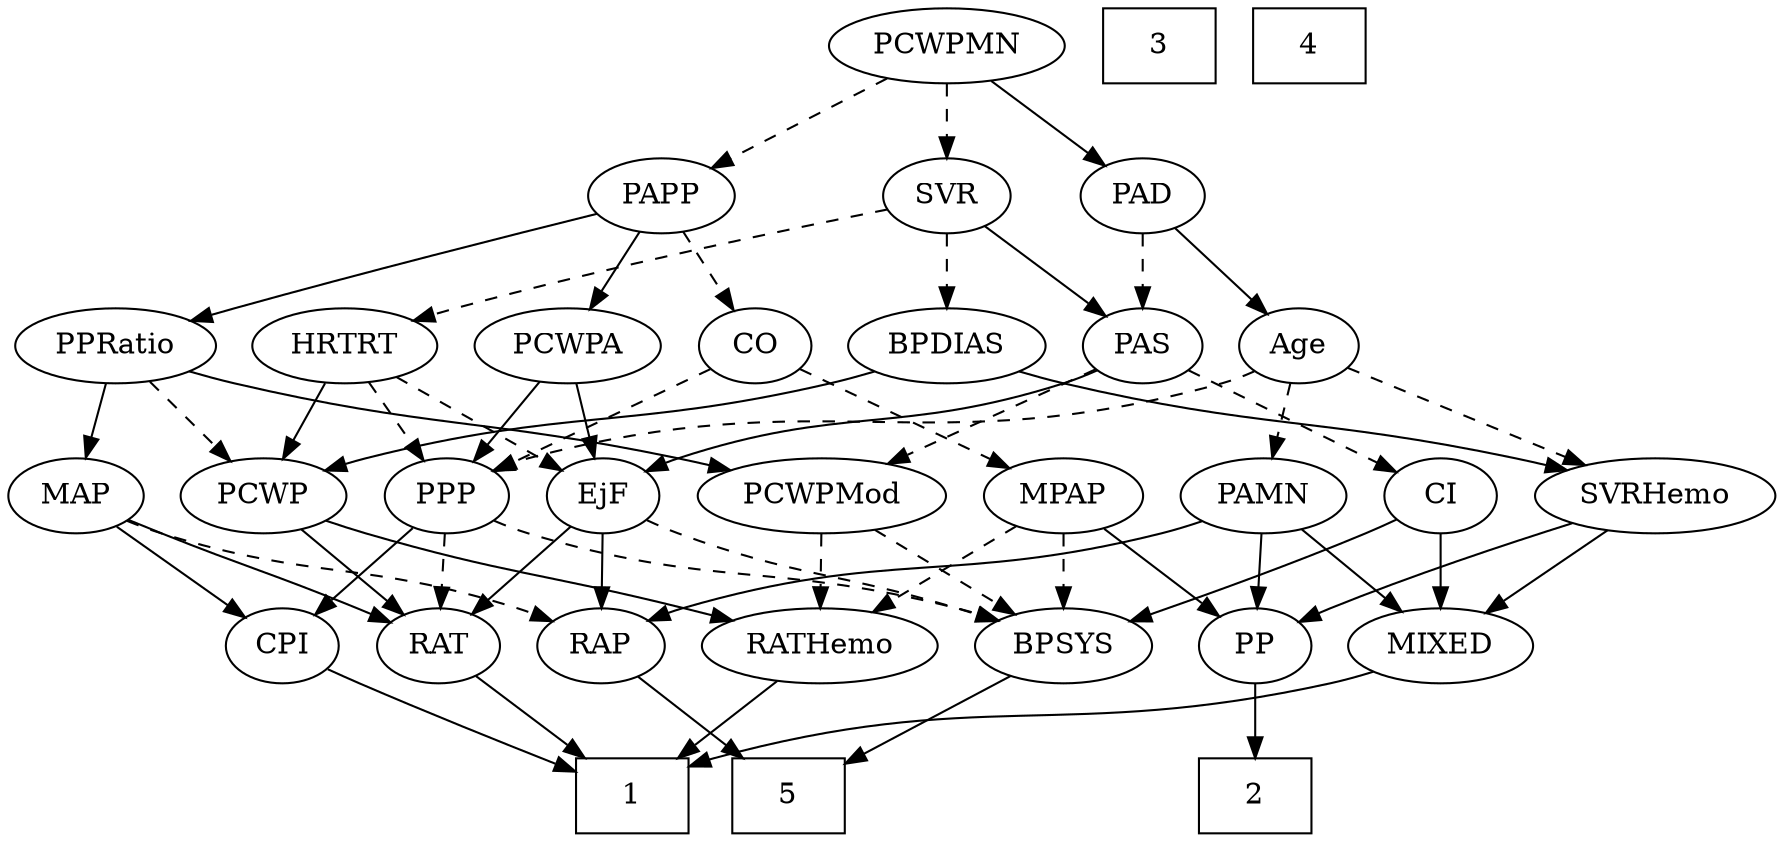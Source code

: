 strict digraph {
	graph [bb="0,0,783.59,396"];
	node [label="\N"];
	1	[height=0.5,
		pos="277.55,18",
		shape=box,
		width=0.75];
	2	[height=0.5,
		pos="553.55,18",
		shape=box,
		width=0.75];
	3	[height=0.5,
		pos="515.55,378",
		shape=box,
		width=0.75];
	4	[height=0.5,
		pos="587.55,378",
		shape=box,
		width=0.75];
	5	[height=0.5,
		pos="349.55,18",
		shape=box,
		width=0.75];
	Age	[height=0.5,
		pos="579.55,234",
		width=0.75];
	PAMN	[height=0.5,
		pos="557.55,162",
		width=1.011];
	Age -> PAMN	[pos="e,562.98,180.28 574.22,216.05 571.77,208.26 568.81,198.82 566.06,190.08",
		style=dashed];
	SVRHemo	[height=0.5,
		pos="733.55,162",
		width=1.3902];
	Age -> SVRHemo	[pos="e,703.73,176.55 601.29,223.12 625.45,212.14 664.96,194.17 694.52,180.74",
		style=dashed];
	PPP	[height=0.5,
		pos="194.55,162",
		width=0.75];
	Age -> PPP	[pos="e,215.04,174.08 559.06,221.92 554.1,219.63 548.73,217.48 543.55,216 408.89,177.59 365.21,218.41 230.55,180 228.6,179.45 226.63,178.8 \
224.67,178.08",
		style=dashed];
	EjF	[height=0.5,
		pos="266.55,162",
		width=0.75];
	RAP	[height=0.5,
		pos="266.55,90",
		width=0.77632];
	EjF -> RAP	[pos="e,266.55,108.1 266.55,143.7 266.55,135.98 266.55,126.71 266.55,118.11",
		style=solid];
	BPSYS	[height=0.5,
		pos="466.55,90",
		width=1.0471];
	EjF -> BPSYS	[pos="e,437.79,101.65 287.65,150.42 292.49,148.17 297.65,145.9 302.55,144 353.27,124.33 367.95,125.26 419.55,108 422.42,107.04 425.38,\
106.03 428.35,104.99",
		style=dashed];
	RAT	[height=0.5,
		pos="193.55,90",
		width=0.75827];
	EjF -> RAT	[pos="e,208.55,105.38 251.77,146.83 241.45,136.94 227.49,123.55 215.82,112.36",
		style=solid];
	RAP -> 5	[pos="e,329.37,36.019 282.95,75.17 293.98,65.865 308.8,53.363 321.66,42.516",
		style=solid];
	MIXED	[height=0.5,
		pos="638.55,90",
		width=1.1193];
	MIXED -> 1	[pos="e,304.72,32.904 609.04,77.674 602.68,75.541 595.94,73.51 589.55,72 472.33,44.328 434.25,69.435 314.62,35.771",
		style=solid];
	MPAP	[height=0.5,
		pos="468.55,162",
		width=0.97491];
	MPAP -> BPSYS	[pos="e,467.04,108.1 468.05,143.7 467.83,135.98 467.57,126.71 467.32,118.11",
		style=dashed];
	RATHemo	[height=0.5,
		pos="361.55,90",
		width=1.3721];
	MPAP -> RATHemo	[pos="e,384.61,106.08 447.66,147.34 432.23,137.24 410.94,123.31 393.39,111.83",
		style=dashed];
	PP	[height=0.5,
		pos="553.55,90",
		width=0.75];
	MPAP -> PP	[pos="e,537.27,104.4 486.57,146.15 499,135.92 515.67,122.19 529.27,111",
		style=solid];
	BPSYS -> 5	[pos="e,376.55,35.158 443.99,75.503 427.36,65.557 404.42,51.828 385.31,40.394",
		style=solid];
	PAD	[height=0.5,
		pos="507.55,306",
		width=0.79437];
	PAD -> Age	[pos="e,564.65,249.49 522.47,290.5 532.51,280.73 545.92,267.69 557.23,256.7",
		style=solid];
	PAS	[height=0.5,
		pos="507.55,234",
		width=0.75];
	PAD -> PAS	[pos="e,507.55,252.1 507.55,287.7 507.55,279.98 507.55,270.71 507.55,262.11",
		style=dashed];
	CO	[height=0.5,
		pos="333.55,234",
		width=0.75];
	CO -> MPAP	[pos="e,444.77,175.33 354.35,222.22 376.08,210.94 410.5,193.1 435.87,179.94",
		style=dashed];
	CO -> PPP	[pos="e,215.5,173.55 312.74,222.52 289.4,210.77 251.34,191.6 224.73,178.2",
		style=dashed];
	PAS -> EjF	[pos="e,287.15,173.73 486.95,222.27 481.99,219.98 476.66,217.72 471.55,216 398.78,191.44 375.31,204.56 302.55,180 300.63,179.35 298.68,\
178.63 296.74,177.86",
		style=solid];
	PCWPMod	[height=0.5,
		pos="363.55,162",
		width=1.4443];
	PAS -> PCWPMod	[pos="e,392.35,177 486.3,222.67 464.04,211.85 428.63,194.64 401.54,181.47",
		style=dashed];
	CI	[height=0.5,
		pos="638.55,162",
		width=0.75];
	PAS -> CI	[pos="e,618.22,173.86 528.02,222.06 549.84,210.4 584.59,191.83 609.29,178.63",
		style=dashed];
	PAMN -> RAP	[pos="e,287.7,101.86 530.22,149.73 524.45,147.62 518.35,145.58 512.55,144 421.6,119.23 393.58,135.91 303.55,108 301.41,107.34 299.23,106.58 \
297.06,105.76",
		style=solid];
	PAMN -> MIXED	[pos="e,620.73,106.4 575.12,145.81 586.19,136.25 600.67,123.74 612.99,113.08",
		style=solid];
	PAMN -> PP	[pos="e,554.52,108.1 556.56,143.7 556.12,135.98 555.59,126.71 555.1,118.11",
		style=solid];
	RATHemo -> 1	[pos="e,298,36.044 342.49,73.116 331.71,64.136 318.03,52.734 306,42.714",
		style=solid];
	CPI	[height=0.5,
		pos="121.55,90",
		width=0.75];
	CPI -> 1	[pos="e,250.29,30.803 142.83,78.843 147.66,76.568 152.77,74.183 157.55,72 185.4,59.274 217.11,45.293 240.93,34.888",
		style=solid];
	RAT -> 1	[pos="e,256.93,36.18 209.74,75.503 220.88,66.225 235.96,53.656 249.07,42.728",
		style=solid];
	SVR	[height=0.5,
		pos="420.55,306",
		width=0.77632];
	SVR -> PAS	[pos="e,490.82,248.46 437.32,291.5 450.2,281.14 468.18,266.67 482.72,254.97",
		style=solid];
	BPDIAS	[height=0.5,
		pos="420.55,234",
		width=1.1735];
	SVR -> BPDIAS	[pos="e,420.55,252.1 420.55,287.7 420.55,279.98 420.55,270.71 420.55,262.11",
		style=dashed];
	HRTRT	[height=0.5,
		pos="147.55,234",
		width=1.1013];
	SVR -> HRTRT	[pos="e,177.08,246.03 393.98,299.72 351.63,291.09 266.39,272.82 195.55,252 192.63,251.14 189.63,250.21 186.62,249.23",
		style=dashed];
	PCWPMod -> BPSYS	[pos="e,445.75,105.14 386.15,145.64 401.14,135.45 420.96,121.98 437.17,110.97",
		style=dashed];
	PCWPMod -> RATHemo	[pos="e,362.04,108.1 363.05,143.7 362.83,135.98 362.57,126.71 362.32,118.11",
		style=dashed];
	PCWPA	[height=0.5,
		pos="246.55,234",
		width=1.1555];
	PCWPA -> EjF	[pos="e,261.75,179.79 251.39,216.05 253.65,208.14 256.39,198.54 258.92,189.69",
		style=solid];
	PCWPA -> PPP	[pos="e,206.18,178.67 234.49,216.76 227.9,207.89 219.61,196.74 212.3,186.89",
		style=solid];
	PCWPMN	[height=0.5,
		pos="420.55,378",
		width=1.3902];
	PCWPMN -> PAD	[pos="e,490.53,320.7 440.29,361.12 452.83,351.03 469.16,337.88 482.6,327.07",
		style=solid];
	PCWPMN -> SVR	[pos="e,420.55,324.1 420.55,359.7 420.55,351.98 420.55,342.71 420.55,334.11",
		style=dashed];
	PAPP	[height=0.5,
		pos="290.55,306",
		width=0.88464];
	PCWPMN -> PAPP	[pos="e,312.81,318.99 393.93,362.67 373,351.4 343.8,335.67 321.77,323.81",
		style=dashed];
	SVRHemo -> MIXED	[pos="e,658.6,105.77 712.46,145.46 699.03,135.57 681.46,122.62 666.82,111.83",
		style=solid];
	SVRHemo -> PP	[pos="e,574.73,101.38 698.59,149.11 669.22,138.89 626.28,123.4 589.55,108 587.73,107.24 585.87,106.44 584,105.61",
		style=solid];
	BPDIAS -> SVRHemo	[pos="e,696.56,174.3 451.89,221.75 458.34,219.66 465.12,217.63 471.55,216 560.36,193.45 585.29,200.71 674.55,180 678.58,179.06 682.74,\
178.02 686.91,176.93",
		style=solid];
	PCWP	[height=0.5,
		pos="114.55,162",
		width=0.97491];
	BPDIAS -> PCWP	[pos="e,140.78,174.12 389.21,221.72 382.76,219.63 375.98,217.61 369.55,216 277.26,192.89 250.26,205.27 158.55,180 155.9,179.27 153.19,\
178.44 150.48,177.55",
		style=solid];
	MAP	[height=0.5,
		pos="30.547,162",
		width=0.84854];
	MAP -> RAP	[pos="e,244.94,101.84 53.97,150.22 59.348,147.98 65.09,145.76 70.547,144 139.5,121.74 160.92,131.25 229.55,108 231.46,107.35 233.4,106.64 \
235.34,105.88",
		style=dashed];
	MAP -> CPI	[pos="e,104.53,104.09 48.526,147.17 62.249,136.61 81.322,121.94 96.534,110.24",
		style=solid];
	MAP -> RAT	[pos="e,171.92,101.42 54.645,150.71 59.883,148.49 65.398,146.16 70.547,144 109.14,127.82 119.28,124.94 157.55,108 159.15,107.29 160.8,\
106.55 162.46,105.8",
		style=solid];
	PP -> 2	[pos="e,553.55,36.104 553.55,71.697 553.55,63.983 553.55,54.712 553.55,46.112",
		style=solid];
	PPP -> BPSYS	[pos="e,437.95,102.16 215.12,150.19 220.08,147.9 225.42,145.67 230.55,144 311.86,117.53 337.08,130.61 419.55,108 422.47,107.2 425.46,106.3 \
428.46,105.35",
		style=dashed];
	PPP -> CPI	[pos="e,136.3,105.14 179.77,146.83 169.39,136.87 155.3,123.37 143.59,112.14",
		style=solid];
	PPP -> RAT	[pos="e,193.79,108.1 194.3,143.7 194.19,135.98 194.06,126.71 193.93,118.11",
		style=dashed];
	PPRatio	[height=0.5,
		pos="50.547,234",
		width=1.1013];
	PPRatio -> PCWPMod	[pos="e,325.29,174.27 79.753,221.79 85.902,219.68 92.392,217.62 98.547,216 187.58,192.55 212.76,200.38 302.55,180 306.71,179.06 311.01,\
178.01 315.31,176.91",
		style=solid];
	PPRatio -> MAP	[pos="e,35.344,179.79 45.706,216.05 43.446,208.14 40.702,198.54 38.172,189.69",
		style=solid];
	PPRatio -> PCWP	[pos="e,100.08,178.82 65.07,217.12 73.416,207.99 84.051,196.36 93.32,186.22",
		style=dashed];
	PCWP -> RATHemo	[pos="e,324.48,102.11 141.35,150.03 146.98,147.9 152.92,145.78 158.55,144 221.86,124 239.45,125.34 303.55,108 307.15,107.02 310.88,105.99 \
314.62,104.94",
		style=solid];
	PCWP -> RAT	[pos="e,177.89,104.87 131.3,146.15 142.6,136.15 157.65,122.8 170.13,111.75",
		style=solid];
	CI -> MIXED	[pos="e,638.55,108.1 638.55,143.7 638.55,135.98 638.55,126.71 638.55,118.11",
		style=solid];
	CI -> BPSYS	[pos="e,495.44,101.59 617.34,150.69 612.51,148.42 607.37,146.08 602.55,144 570,129.99 532.43,115.48 505.04,105.18",
		style=solid];
	PAPP -> CO	[pos="e,323.63,251.15 300.52,288.76 305.78,280.19 312.36,269.49 318.25,259.9",
		style=dashed];
	PAPP -> PCWPA	[pos="e,257,251.63 280.34,288.76 275.03,280.32 268.42,269.8 262.46,260.31",
		style=solid];
	PAPP -> PPRatio	[pos="e,80.395,245.94 262.06,297.81 224.41,288.16 156.11,270.11 98.547,252 95.78,251.13 92.934,250.2 90.074,249.25",
		style=solid];
	HRTRT -> EjF	[pos="e,246.93,174.54 170.77,219.34 190.1,207.97 217.68,191.74 238.29,179.62",
		style=dashed];
	HRTRT -> PPP	[pos="e,183.81,178.99 158.69,216.41 164.5,207.74 171.74,196.97 178.18,187.38",
		style=dashed];
	HRTRT -> PCWP	[pos="e,122.46,179.79 139.56,216.05 135.75,207.97 131.1,198.12 126.86,189.11",
		style=solid];
}
